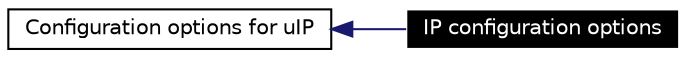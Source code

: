 digraph structs
{
  edge [fontname="Helvetica",fontsize=8,labelfontname="Helvetica",labelfontsize=8];
  node [fontname="Helvetica",fontsize=10,shape=record];
rankdir=LR;
  Node0 [label="IP configuration options",height=0.2,width=0.4,color="white", fillcolor="black", style="filled" fontcolor="white"];
  Node1 [label="Configuration options for uIP",height=0.2,width=0.4,color="black", fillcolor="white", style="filled",URL="$a00069.html"];
  Node1->Node0 [shape=plaintext, color="midnightblue", dir="back", style="solid"];
}
